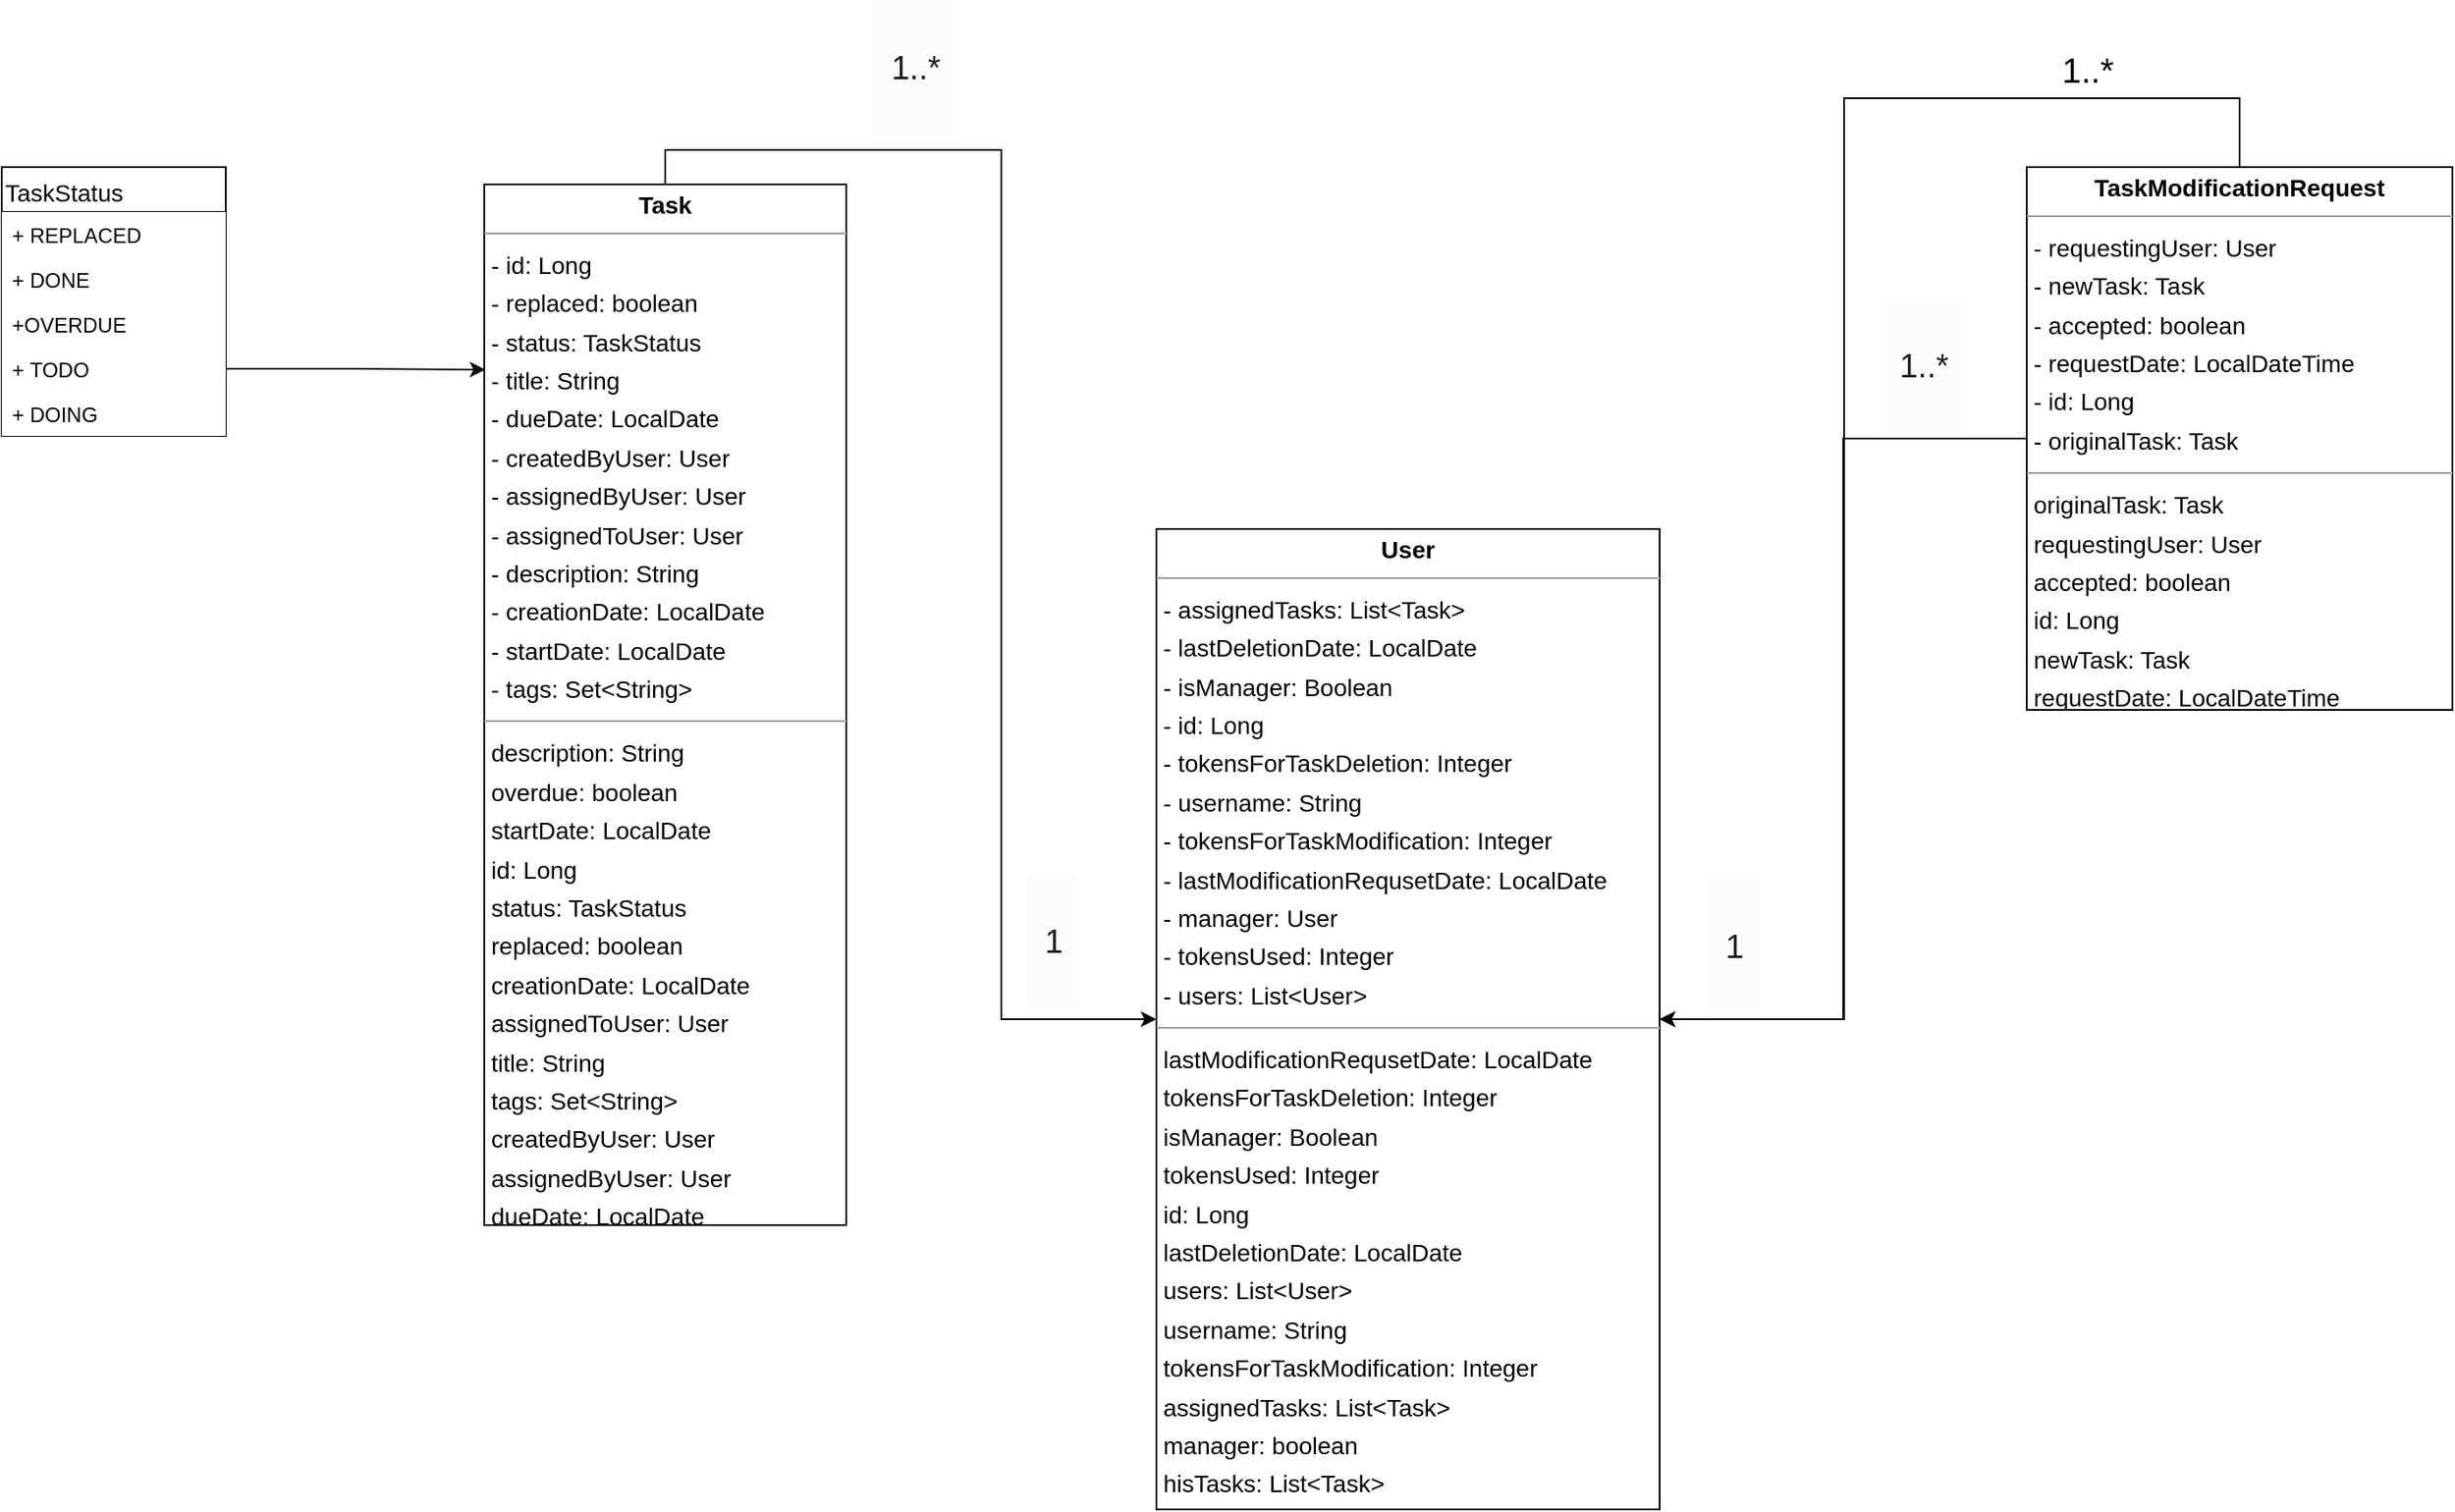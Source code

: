 <mxfile version="20.5.3" type="embed"><diagram id="IPLDLHNpWph5LeSnUwlP" name="Page-1"><mxGraphModel dx="1994" dy="1753" grid="1" gridSize="10" guides="1" tooltips="1" connect="1" arrows="1" fold="1" page="1" pageScale="1" pageWidth="850" pageHeight="1100" background="#ffffff" math="0" shadow="0"><root><mxCell id="0"/><mxCell id="1" parent="0"/><mxCell id="2" style="edgeStyle=orthogonalEdgeStyle;rounded=0;orthogonalLoop=1;jettySize=auto;html=1;exitX=0.5;exitY=0;exitDx=0;exitDy=0;entryX=0;entryY=0.5;entryDx=0;entryDy=0;strokeColor=#050505;" edge="1" parent="1" source="3" target="6"><mxGeometry relative="1" as="geometry"/></mxCell><mxCell id="3" value="&lt;p style=&quot;margin:0px;margin-top:4px;text-align:center;&quot;&gt;&lt;b&gt;Task&lt;/b&gt;&lt;/p&gt;&lt;hr size=&quot;1&quot;&gt;&lt;p style=&quot;margin:0 0 0 4px;line-height:1.6;&quot;&gt;- id: Long&lt;br&gt;- replaced: boolean&lt;br&gt;- status: TaskStatus&lt;br&gt;- title: String&lt;br&gt;- dueDate: LocalDate&lt;br&gt;- createdByUser: User&lt;br&gt;- assignedByUser: User&lt;br&gt;- assignedToUser: User&lt;br&gt;- description: String&lt;br&gt;- creationDate: LocalDate&lt;br&gt;- startDate: LocalDate&lt;br&gt;- tags: Set&amp;lt;String&amp;gt;&lt;/p&gt;&lt;hr size=&quot;1&quot;&gt;&lt;p style=&quot;margin:0 0 0 4px;line-height:1.6;&quot;&gt; description: String&lt;br&gt; overdue: boolean&lt;br&gt; startDate: LocalDate&lt;br&gt; id: Long&lt;br&gt; status: TaskStatus&lt;br&gt; replaced: boolean&lt;br&gt; creationDate: LocalDate&lt;br&gt; assignedToUser: User&lt;br&gt;title: String&lt;br&gt; tags: Set&amp;lt;String&amp;gt;&lt;br&gt; createdByUser: User&lt;br&gt; assignedByUser: User&lt;br&gt; dueDate: LocalDate&lt;/p&gt;" style="verticalAlign=top;align=left;overflow=fill;fontSize=14;fontFamily=Helvetica;html=1;rounded=0;shadow=0;comic=0;labelBackgroundColor=none;strokeWidth=1;" vertex="1" parent="1"><mxGeometry x="80" y="50" width="210" height="604" as="geometry"/></mxCell><mxCell id="4" style="edgeStyle=orthogonalEdgeStyle;rounded=0;orthogonalLoop=1;jettySize=auto;html=1;exitX=0.5;exitY=0;exitDx=0;exitDy=0;entryX=1;entryY=0.5;entryDx=0;entryDy=0;" edge="1" parent="1" source="5" target="6"><mxGeometry relative="1" as="geometry"><Array as="points"><mxPoint x="1099"/><mxPoint x="869"/><mxPoint x="869" y="535"/></Array></mxGeometry></mxCell><mxCell id="36" style="edgeStyle=orthogonalEdgeStyle;rounded=0;orthogonalLoop=1;jettySize=auto;html=1;entryX=1;entryY=0.5;entryDx=0;entryDy=0;strokeColor=#050505;" edge="1" parent="1" source="5" target="6"><mxGeometry relative="1" as="geometry"/></mxCell><mxCell id="5" value="&lt;p style=&quot;margin:0px;margin-top:4px;text-align:center;&quot;&gt;&lt;b&gt;TaskModificationRequest&lt;/b&gt;&lt;/p&gt;&lt;hr size=&quot;1&quot;/&gt;&lt;p style=&quot;margin:0 0 0 4px;line-height:1.6;&quot;&gt;- requestingUser: User&lt;br/&gt;- newTask: Task&lt;br/&gt;- accepted: boolean&lt;br/&gt;- requestDate: LocalDateTime&lt;br/&gt;- id: Long&lt;br/&gt;- originalTask: Task&lt;/p&gt;&lt;hr size=&quot;1&quot;/&gt;&lt;p style=&quot;margin:0 0 0 4px;line-height:1.6;&quot;&gt; originalTask: Task&lt;br/&gt; requestingUser: User&lt;br/&gt; accepted: boolean&lt;br/&gt; id: Long&lt;br/&gt; newTask: Task&lt;br/&gt; requestDate: LocalDateTime&lt;/p&gt;" style="verticalAlign=top;align=left;overflow=fill;fontSize=14;fontFamily=Helvetica;html=1;rounded=0;shadow=0;comic=0;labelBackgroundColor=none;strokeWidth=1;" vertex="1" parent="1"><mxGeometry x="975" y="40" width="247" height="315" as="geometry"/></mxCell><mxCell id="6" value="&lt;p style=&quot;margin:0px;margin-top:4px;text-align:center;&quot;&gt;&lt;b&gt;User&lt;/b&gt;&lt;/p&gt;&lt;hr size=&quot;1&quot;/&gt;&lt;p style=&quot;margin:0 0 0 4px;line-height:1.6;&quot;&gt;- assignedTasks: List&amp;lt;Task&amp;gt;&lt;br/&gt;- lastDeletionDate: LocalDate&lt;br/&gt;- isManager: Boolean&lt;br/&gt;- id: Long&lt;br/&gt;- tokensForTaskDeletion: Integer&lt;br/&gt;- username: String&lt;br/&gt;- tokensForTaskModification: Integer&lt;br/&gt;- lastModificationRequsetDate: LocalDate&lt;br/&gt;- manager: User&lt;br/&gt;- tokensUsed: Integer&lt;br/&gt;- users: List&amp;lt;User&amp;gt;&lt;/p&gt;&lt;hr size=&quot;1&quot;/&gt;&lt;p style=&quot;margin:0 0 0 4px;line-height:1.6;&quot;&gt; lastModificationRequsetDate: LocalDate&lt;br/&gt; tokensForTaskDeletion: Integer&lt;br/&gt; isManager: Boolean&lt;br/&gt; tokensUsed: Integer&lt;br/&gt; id: Long&lt;br/&gt; lastDeletionDate: LocalDate&lt;br/&gt; users: List&amp;lt;User&amp;gt;&lt;br/&gt; username: String&lt;br/&gt; tokensForTaskModification: Integer&lt;br/&gt; assignedTasks: List&amp;lt;Task&amp;gt;&lt;br/&gt; manager: boolean&lt;br/&gt; hisTasks: List&amp;lt;Task&amp;gt;&lt;/p&gt;" style="verticalAlign=top;align=left;overflow=fill;fontSize=14;fontFamily=Helvetica;html=1;rounded=0;shadow=0;comic=0;labelBackgroundColor=none;strokeWidth=1;" vertex="1" parent="1"><mxGeometry x="470" y="250" width="292" height="569" as="geometry"/></mxCell><mxCell id="8" value="TaskStatus" style="swimlane;fontStyle=0;childLayout=stackLayout;horizontal=1;startSize=26;horizontalStack=0;resizeParent=1;resizeParentMax=0;resizeLast=0;collapsible=1;marginBottom=0;whiteSpace=wrap;html=1;fontSize=14;align=left;verticalAlign=top;rounded=0;shadow=0;comic=0;labelBackgroundColor=none;strokeWidth=1;" vertex="1" parent="1"><mxGeometry x="-200" y="40" width="130" height="156" as="geometry"/></mxCell><mxCell id="9" value="+&amp;nbsp;REPLACED" style="text;align=left;verticalAlign=top;spacingLeft=4;spacingRight=4;overflow=hidden;rotatable=0;points=[[0,0.5],[1,0.5]];portConstraint=eastwest;whiteSpace=wrap;html=1;fillColor=default;" vertex="1" parent="8"><mxGeometry y="26" width="130" height="26" as="geometry"/></mxCell><mxCell id="10" value="+ DONE" style="text;align=left;verticalAlign=top;spacingLeft=4;spacingRight=4;overflow=hidden;rotatable=0;points=[[0,0.5],[1,0.5]];portConstraint=eastwest;whiteSpace=wrap;html=1;fillColor=default;" vertex="1" parent="8"><mxGeometry y="52" width="130" height="26" as="geometry"/></mxCell><mxCell id="11" value="+OVERDUE" style="text;strokeColor=none;fillColor=default;align=left;verticalAlign=top;spacingLeft=4;spacingRight=4;overflow=hidden;rotatable=0;points=[[0,0.5],[1,0.5]];portConstraint=eastwest;whiteSpace=wrap;html=1;" vertex="1" parent="8"><mxGeometry y="78" width="130" height="26" as="geometry"/></mxCell><mxCell id="12" value="+&amp;nbsp;TODO" style="text;strokeColor=none;fillColor=default;align=left;verticalAlign=top;spacingLeft=4;spacingRight=4;overflow=hidden;rotatable=0;points=[[0,0.5],[1,0.5]];portConstraint=eastwest;whiteSpace=wrap;html=1;" vertex="1" parent="8"><mxGeometry y="104" width="130" height="26" as="geometry"/></mxCell><mxCell id="13" value="+&amp;nbsp;DOING" style="text;strokeColor=none;fillColor=default;align=left;verticalAlign=top;spacingLeft=4;spacingRight=4;overflow=hidden;rotatable=0;points=[[0,0.5],[1,0.5]];portConstraint=eastwest;whiteSpace=wrap;html=1;" vertex="1" parent="8"><mxGeometry y="130" width="130" height="26" as="geometry"/></mxCell><mxCell id="14" style="edgeStyle=orthogonalEdgeStyle;rounded=0;orthogonalLoop=1;jettySize=auto;html=1;exitX=1;exitY=0.5;exitDx=0;exitDy=0;entryX=0.003;entryY=0.178;entryDx=0;entryDy=0;entryPerimeter=0;strokeColor=#121212;" edge="1" parent="1" source="12" target="3"><mxGeometry relative="1" as="geometry"/></mxCell><mxCell id="15" value="&lt;font style=&quot;font-size: 18px;&quot;&gt;1&lt;/font&gt;" style="text;html=1;align=center;verticalAlign=middle;resizable=0;points=[];autosize=1;strokeColor=none;fillColor=none;" vertex="1" parent="1"><mxGeometry x="395" y="493" width="30" height="40" as="geometry"/></mxCell><mxCell id="16" value="&lt;font style=&quot;font-size: 16px;&quot;&gt;1..*&lt;/font&gt;" style="text;html=1;align=center;verticalAlign=middle;resizable=0;points=[];autosize=1;strokeColor=none;fillColor=none;" vertex="1" parent="1"><mxGeometry x="305" y="-2" width="50" height="30" as="geometry"/></mxCell><mxCell id="17" value="&lt;font style=&quot;font-size: 21px;&quot;&gt;1&lt;/font&gt;" style="text;html=1;align=center;verticalAlign=middle;resizable=0;points=[];autosize=1;strokeColor=none;fillColor=none;" vertex="1" parent="1"><mxGeometry x="790" y="493" width="40" height="40" as="geometry"/></mxCell><mxCell id="18" value="&lt;font style=&quot;font-size: 20px;&quot;&gt;1..*&lt;/font&gt;" style="text;html=1;align=center;verticalAlign=middle;resizable=0;points=[];autosize=1;strokeColor=none;fillColor=none;" vertex="1" parent="1"><mxGeometry x="985" y="-37" width="50" height="40" as="geometry"/></mxCell><mxCell id="37" value="&lt;p style=&quot;line-height: 160%; font-size: 19px;&quot;&gt;&lt;font color=&quot;#1f1f1f&quot;&gt;1..*&lt;/font&gt;&lt;/p&gt;" style="text;html=1;align=center;verticalAlign=middle;resizable=0;points=[];autosize=1;strokeColor=none;fillColor=#FCFCFC;" vertex="1" parent="1"><mxGeometry x="890" y="116" width="50" height="80" as="geometry"/></mxCell><mxCell id="38" value="&lt;p style=&quot;line-height: 160%; font-size: 19px;&quot;&gt;&lt;font color=&quot;#1f1f1f&quot;&gt;1&lt;/font&gt;&lt;/p&gt;" style="text;html=1;align=center;verticalAlign=middle;resizable=0;points=[];autosize=1;strokeColor=none;fillColor=#FCFCFC;" vertex="1" parent="1"><mxGeometry x="790" y="453" width="30" height="80" as="geometry"/></mxCell><mxCell id="39" value="&lt;p style=&quot;line-height: 160%; font-size: 19px;&quot;&gt;&lt;font color=&quot;#1f1f1f&quot;&gt;1..*&lt;/font&gt;&lt;/p&gt;" style="text;html=1;align=center;verticalAlign=middle;resizable=0;points=[];autosize=1;strokeColor=none;fillColor=#FCFCFC;" vertex="1" parent="1"><mxGeometry x="305" y="-57" width="50" height="80" as="geometry"/></mxCell><mxCell id="40" value="&lt;p style=&quot;line-height: 160%; font-size: 19px;&quot;&gt;&lt;font color=&quot;#1f1f1f&quot;&gt;1&lt;/font&gt;&lt;/p&gt;" style="text;html=1;align=center;verticalAlign=middle;resizable=0;points=[];autosize=1;strokeColor=none;fillColor=#FCFCFC;" vertex="1" parent="1"><mxGeometry x="395" y="450" width="30" height="80" as="geometry"/></mxCell></root></mxGraphModel></diagram></mxfile>
